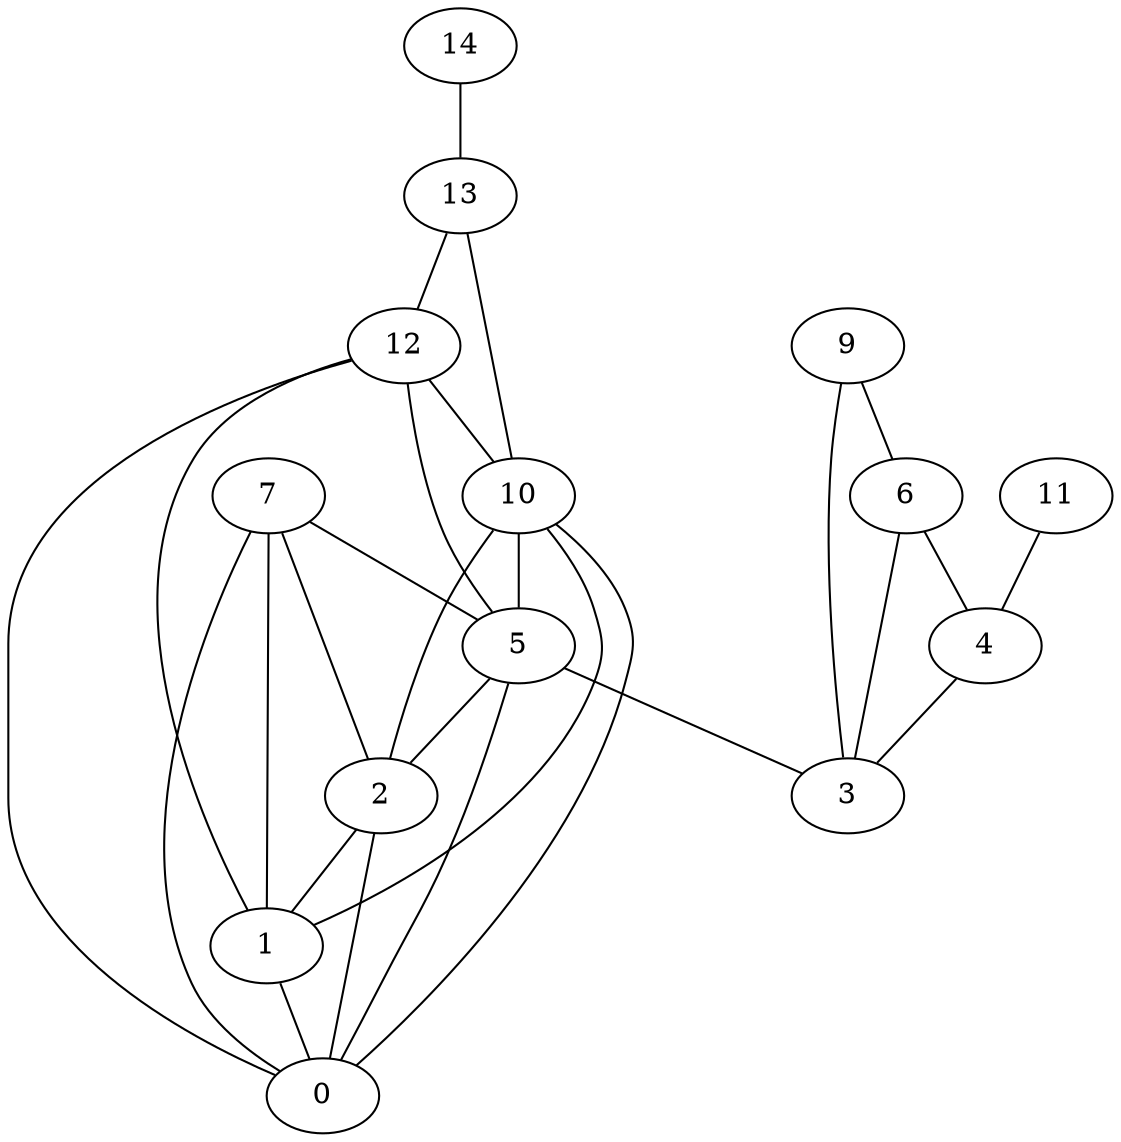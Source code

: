 digraph "sensornet-topology" {
label = "";
rankdir="BT";"0"->"1" [arrowhead = "both"] 
"0"->"2" [arrowhead = "both"] 
"0"->"5" [arrowhead = "both"] 
"0"->"7" [arrowhead = "both"] 
"0"->"10" [arrowhead = "both"] 
"0"->"12" [arrowhead = "both"] 
"1"->"2" [arrowhead = "both"] 
"1"->"7" [arrowhead = "both"] 
"1"->"10" [arrowhead = "both"] 
"1"->"12" [arrowhead = "both"] 
"2"->"5" [arrowhead = "both"] 
"2"->"7" [arrowhead = "both"] 
"2"->"10" [arrowhead = "both"] 
"3"->"4" [arrowhead = "both"] 
"3"->"5" [arrowhead = "both"] 
"3"->"6" [arrowhead = "both"] 
"3"->"9" [arrowhead = "both"] 
"4"->"6" [arrowhead = "both"] 
"4"->"11" [arrowhead = "both"] 
"5"->"7" [arrowhead = "both"] 
"5"->"10" [arrowhead = "both"] 
"5"->"12" [arrowhead = "both"] 
"6"->"9" [arrowhead = "both"] 
"10"->"12" [arrowhead = "both"] 
"10"->"13" [arrowhead = "both"] 
"12"->"13" [arrowhead = "both"] 
"13"->"14" [arrowhead = "both"] 
}